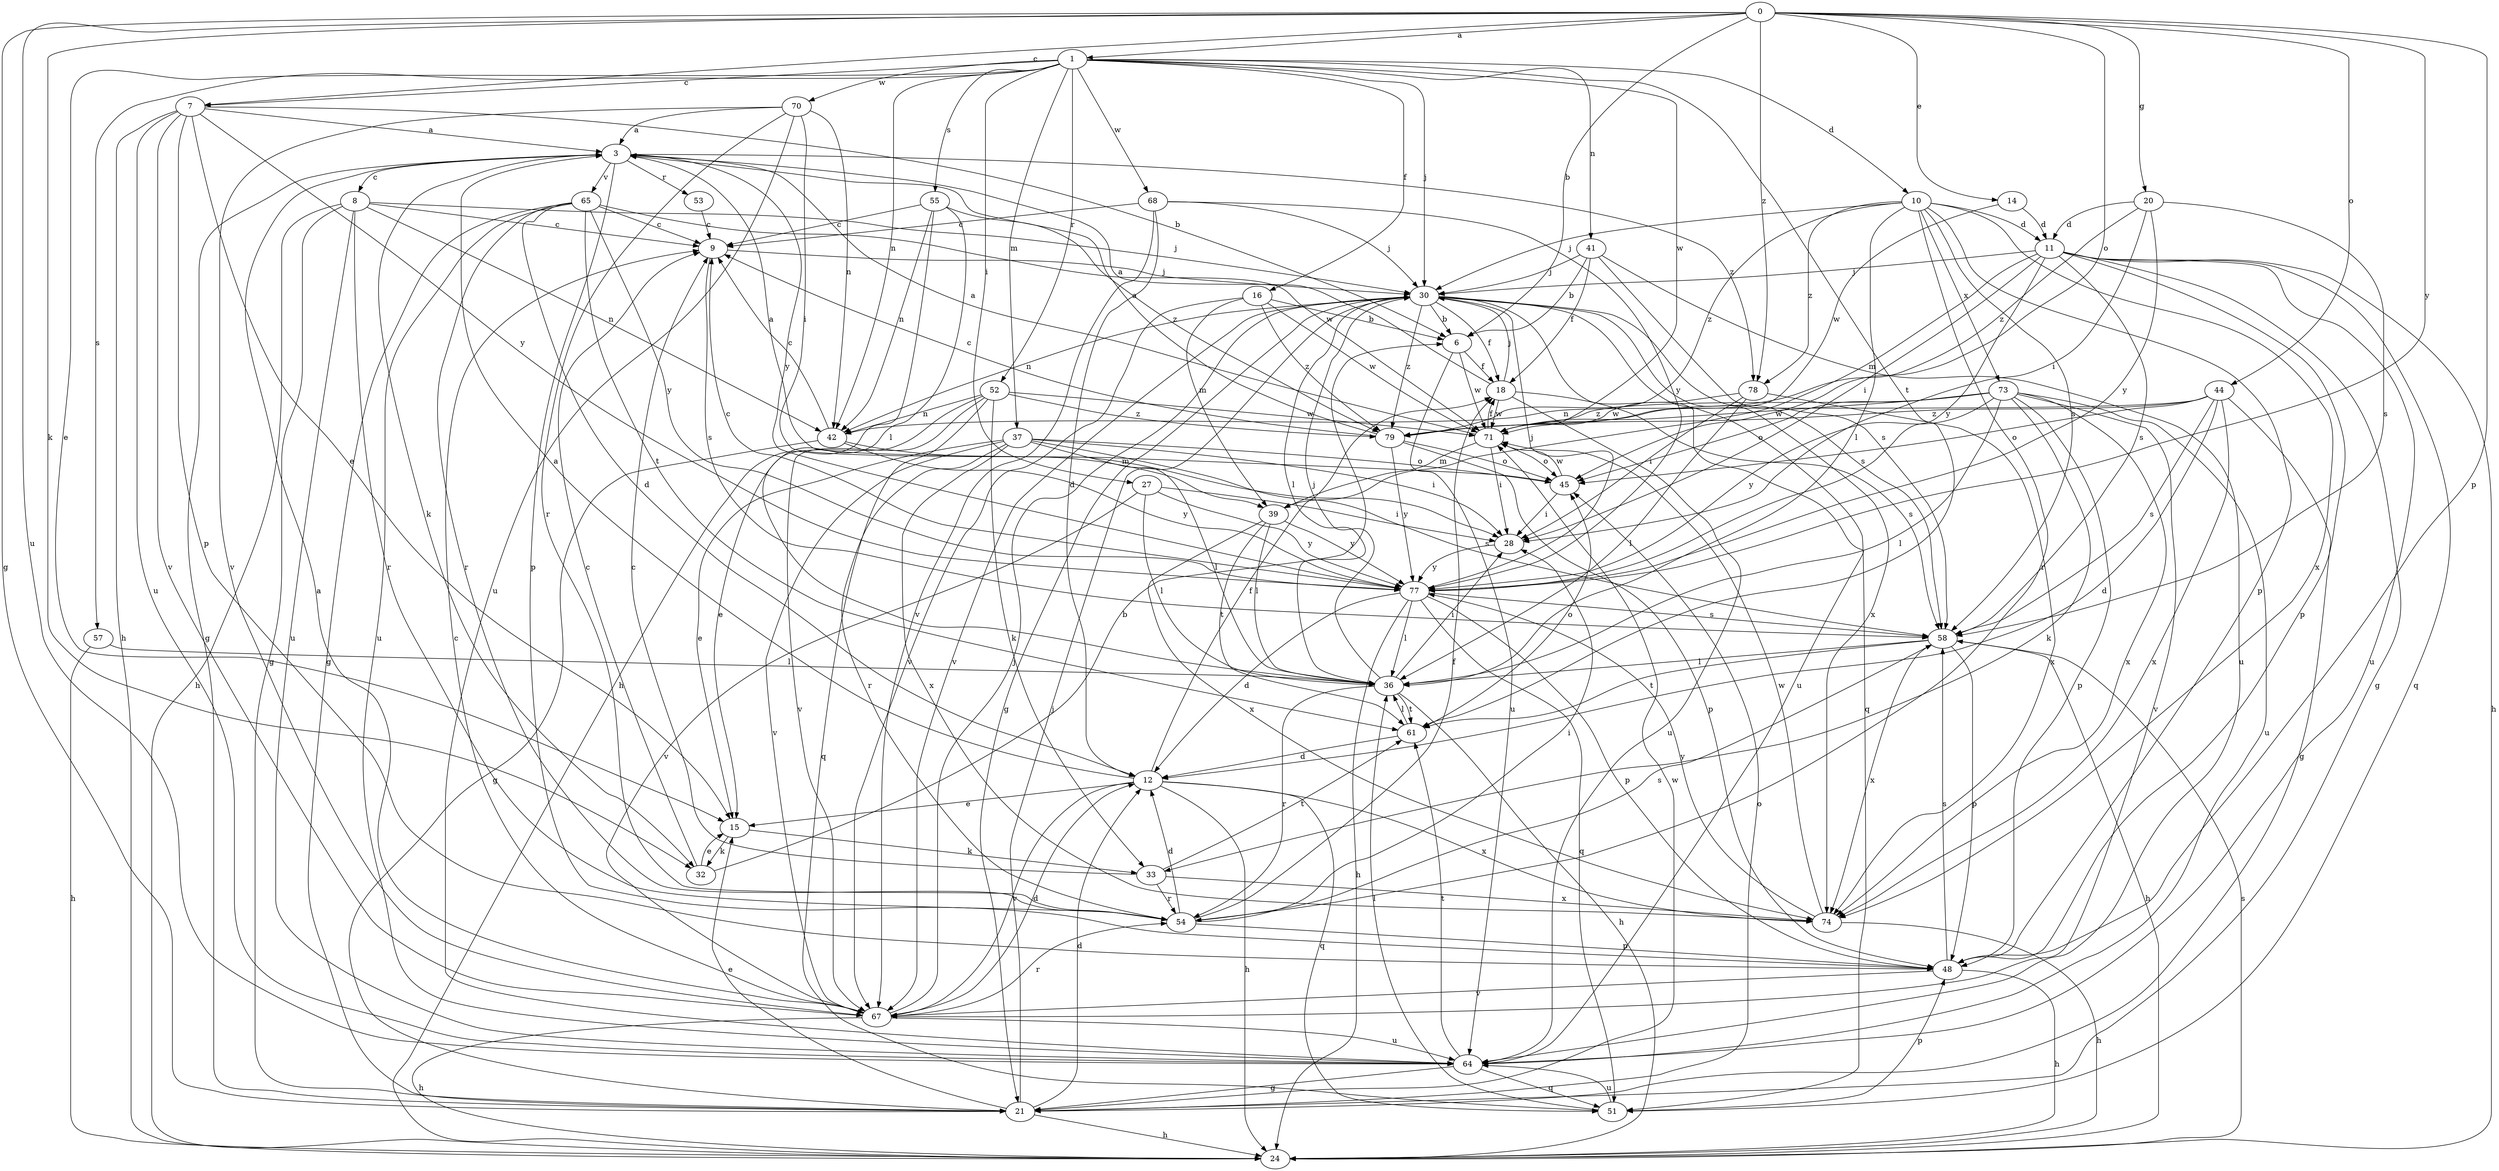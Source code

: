 strict digraph  {
0;
1;
3;
6;
7;
8;
9;
10;
11;
12;
14;
15;
16;
18;
20;
21;
24;
27;
28;
30;
32;
33;
36;
37;
39;
41;
42;
44;
45;
48;
51;
52;
53;
54;
55;
57;
58;
61;
64;
65;
67;
68;
70;
71;
73;
74;
77;
78;
79;
0 -> 1  [label=a];
0 -> 6  [label=b];
0 -> 7  [label=c];
0 -> 14  [label=e];
0 -> 20  [label=g];
0 -> 21  [label=g];
0 -> 32  [label=k];
0 -> 44  [label=o];
0 -> 45  [label=o];
0 -> 48  [label=p];
0 -> 64  [label=u];
0 -> 77  [label=y];
0 -> 78  [label=z];
1 -> 7  [label=c];
1 -> 10  [label=d];
1 -> 15  [label=e];
1 -> 16  [label=f];
1 -> 27  [label=i];
1 -> 30  [label=j];
1 -> 37  [label=m];
1 -> 41  [label=n];
1 -> 42  [label=n];
1 -> 52  [label=r];
1 -> 55  [label=s];
1 -> 57  [label=s];
1 -> 61  [label=t];
1 -> 68  [label=w];
1 -> 70  [label=w];
1 -> 71  [label=w];
3 -> 8  [label=c];
3 -> 21  [label=g];
3 -> 32  [label=k];
3 -> 48  [label=p];
3 -> 53  [label=r];
3 -> 65  [label=v];
3 -> 77  [label=y];
3 -> 78  [label=z];
6 -> 18  [label=f];
6 -> 64  [label=u];
6 -> 71  [label=w];
7 -> 3  [label=a];
7 -> 6  [label=b];
7 -> 15  [label=e];
7 -> 24  [label=h];
7 -> 48  [label=p];
7 -> 64  [label=u];
7 -> 67  [label=v];
7 -> 77  [label=y];
8 -> 9  [label=c];
8 -> 21  [label=g];
8 -> 24  [label=h];
8 -> 30  [label=j];
8 -> 42  [label=n];
8 -> 54  [label=r];
8 -> 64  [label=u];
9 -> 30  [label=j];
9 -> 58  [label=s];
10 -> 11  [label=d];
10 -> 30  [label=j];
10 -> 36  [label=l];
10 -> 48  [label=p];
10 -> 54  [label=r];
10 -> 58  [label=s];
10 -> 73  [label=x];
10 -> 74  [label=x];
10 -> 78  [label=z];
10 -> 79  [label=z];
11 -> 21  [label=g];
11 -> 24  [label=h];
11 -> 28  [label=i];
11 -> 30  [label=j];
11 -> 39  [label=m];
11 -> 48  [label=p];
11 -> 51  [label=q];
11 -> 58  [label=s];
11 -> 64  [label=u];
11 -> 77  [label=y];
12 -> 3  [label=a];
12 -> 15  [label=e];
12 -> 18  [label=f];
12 -> 24  [label=h];
12 -> 51  [label=q];
12 -> 67  [label=v];
12 -> 74  [label=x];
14 -> 11  [label=d];
14 -> 71  [label=w];
15 -> 32  [label=k];
15 -> 33  [label=k];
16 -> 6  [label=b];
16 -> 39  [label=m];
16 -> 67  [label=v];
16 -> 71  [label=w];
16 -> 79  [label=z];
18 -> 3  [label=a];
18 -> 30  [label=j];
18 -> 58  [label=s];
18 -> 64  [label=u];
18 -> 71  [label=w];
20 -> 11  [label=d];
20 -> 28  [label=i];
20 -> 58  [label=s];
20 -> 77  [label=y];
20 -> 79  [label=z];
21 -> 12  [label=d];
21 -> 15  [label=e];
21 -> 24  [label=h];
21 -> 30  [label=j];
21 -> 45  [label=o];
21 -> 71  [label=w];
24 -> 58  [label=s];
27 -> 28  [label=i];
27 -> 36  [label=l];
27 -> 67  [label=v];
27 -> 77  [label=y];
28 -> 77  [label=y];
30 -> 6  [label=b];
30 -> 18  [label=f];
30 -> 21  [label=g];
30 -> 36  [label=l];
30 -> 42  [label=n];
30 -> 51  [label=q];
30 -> 58  [label=s];
30 -> 64  [label=u];
30 -> 67  [label=v];
30 -> 74  [label=x];
30 -> 79  [label=z];
32 -> 6  [label=b];
32 -> 9  [label=c];
32 -> 15  [label=e];
33 -> 9  [label=c];
33 -> 54  [label=r];
33 -> 61  [label=t];
33 -> 74  [label=x];
36 -> 24  [label=h];
36 -> 28  [label=i];
36 -> 30  [label=j];
36 -> 54  [label=r];
36 -> 61  [label=t];
37 -> 15  [label=e];
37 -> 28  [label=i];
37 -> 36  [label=l];
37 -> 45  [label=o];
37 -> 54  [label=r];
37 -> 58  [label=s];
37 -> 67  [label=v];
37 -> 74  [label=x];
39 -> 36  [label=l];
39 -> 61  [label=t];
39 -> 74  [label=x];
39 -> 77  [label=y];
41 -> 6  [label=b];
41 -> 18  [label=f];
41 -> 30  [label=j];
41 -> 58  [label=s];
41 -> 64  [label=u];
42 -> 9  [label=c];
42 -> 21  [label=g];
42 -> 39  [label=m];
42 -> 77  [label=y];
44 -> 12  [label=d];
44 -> 21  [label=g];
44 -> 42  [label=n];
44 -> 45  [label=o];
44 -> 58  [label=s];
44 -> 74  [label=x];
44 -> 79  [label=z];
45 -> 3  [label=a];
45 -> 28  [label=i];
45 -> 71  [label=w];
48 -> 24  [label=h];
48 -> 58  [label=s];
48 -> 67  [label=v];
51 -> 36  [label=l];
51 -> 48  [label=p];
51 -> 64  [label=u];
52 -> 15  [label=e];
52 -> 33  [label=k];
52 -> 42  [label=n];
52 -> 51  [label=q];
52 -> 67  [label=v];
52 -> 71  [label=w];
52 -> 79  [label=z];
53 -> 9  [label=c];
54 -> 12  [label=d];
54 -> 18  [label=f];
54 -> 28  [label=i];
54 -> 48  [label=p];
54 -> 58  [label=s];
55 -> 9  [label=c];
55 -> 24  [label=h];
55 -> 36  [label=l];
55 -> 42  [label=n];
55 -> 79  [label=z];
57 -> 24  [label=h];
57 -> 36  [label=l];
58 -> 24  [label=h];
58 -> 36  [label=l];
58 -> 48  [label=p];
58 -> 61  [label=t];
58 -> 74  [label=x];
61 -> 12  [label=d];
61 -> 36  [label=l];
61 -> 45  [label=o];
64 -> 21  [label=g];
64 -> 51  [label=q];
64 -> 61  [label=t];
65 -> 9  [label=c];
65 -> 12  [label=d];
65 -> 21  [label=g];
65 -> 54  [label=r];
65 -> 61  [label=t];
65 -> 64  [label=u];
65 -> 71  [label=w];
65 -> 77  [label=y];
67 -> 3  [label=a];
67 -> 9  [label=c];
67 -> 12  [label=d];
67 -> 24  [label=h];
67 -> 30  [label=j];
67 -> 54  [label=r];
67 -> 64  [label=u];
68 -> 9  [label=c];
68 -> 12  [label=d];
68 -> 30  [label=j];
68 -> 67  [label=v];
68 -> 77  [label=y];
70 -> 3  [label=a];
70 -> 28  [label=i];
70 -> 42  [label=n];
70 -> 54  [label=r];
70 -> 64  [label=u];
70 -> 67  [label=v];
71 -> 3  [label=a];
71 -> 18  [label=f];
71 -> 28  [label=i];
71 -> 39  [label=m];
71 -> 45  [label=o];
73 -> 33  [label=k];
73 -> 36  [label=l];
73 -> 45  [label=o];
73 -> 48  [label=p];
73 -> 64  [label=u];
73 -> 67  [label=v];
73 -> 71  [label=w];
73 -> 74  [label=x];
73 -> 77  [label=y];
73 -> 79  [label=z];
74 -> 24  [label=h];
74 -> 71  [label=w];
74 -> 77  [label=y];
77 -> 9  [label=c];
77 -> 12  [label=d];
77 -> 24  [label=h];
77 -> 30  [label=j];
77 -> 36  [label=l];
77 -> 48  [label=p];
77 -> 51  [label=q];
77 -> 58  [label=s];
78 -> 28  [label=i];
78 -> 36  [label=l];
78 -> 71  [label=w];
78 -> 74  [label=x];
79 -> 3  [label=a];
79 -> 9  [label=c];
79 -> 45  [label=o];
79 -> 48  [label=p];
79 -> 77  [label=y];
}

